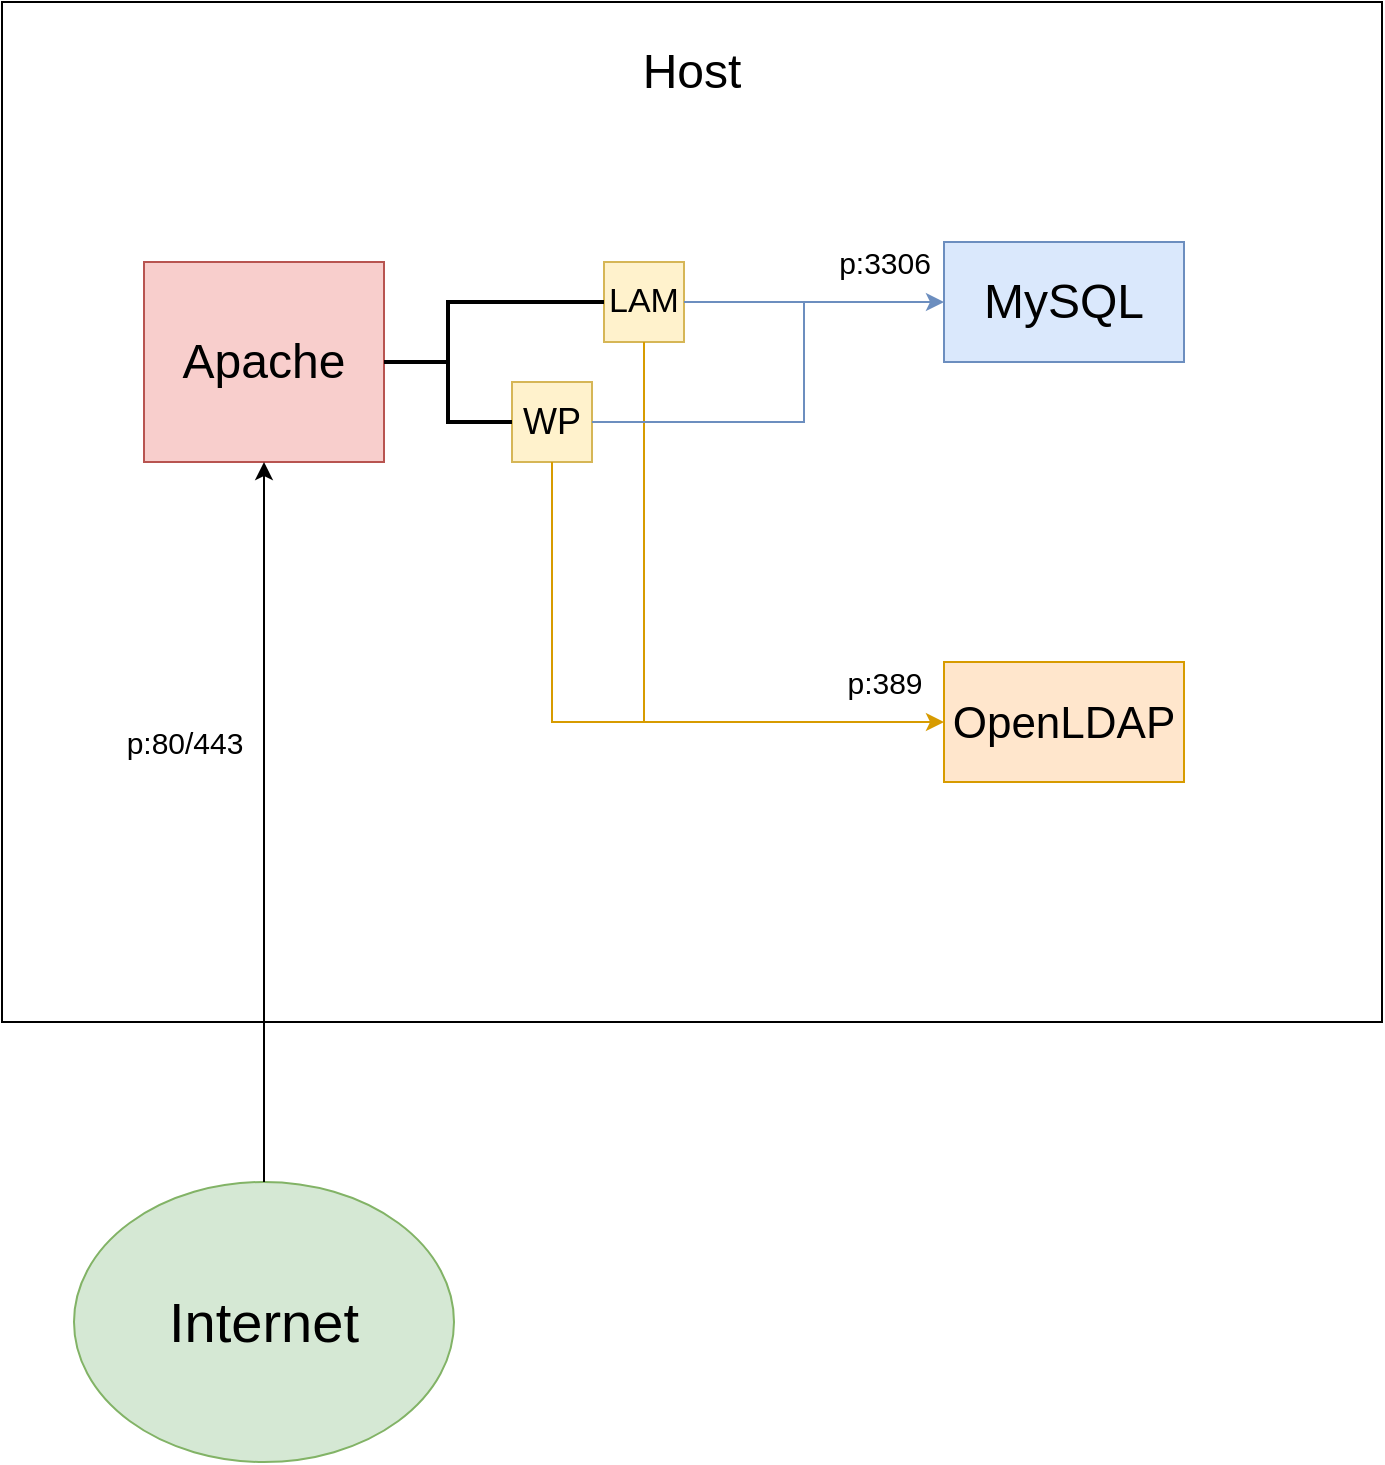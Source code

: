 <mxfile version="22.1.22" type="device">
  <diagram id="C5RBs43oDa-KdzZeNtuy" name="Page-1">
    <mxGraphModel dx="2954" dy="1134" grid="1" gridSize="10" guides="1" tooltips="1" connect="1" arrows="1" fold="1" page="1" pageScale="1" pageWidth="827" pageHeight="1169" math="0" shadow="0">
      <root>
        <mxCell id="WIyWlLk6GJQsqaUBKTNV-0" />
        <mxCell id="WIyWlLk6GJQsqaUBKTNV-1" parent="WIyWlLk6GJQsqaUBKTNV-0" />
        <mxCell id="fDoWqqoHtU6u6N5VrsDu-0" value="" style="rounded=0;whiteSpace=wrap;html=1;fontFamily=Verdana;fontSize=24;align=center;movable=0;resizable=0;rotatable=0;deletable=0;editable=0;locked=1;connectable=0;" vertex="1" parent="WIyWlLk6GJQsqaUBKTNV-1">
          <mxGeometry x="69" y="50" width="690" height="510" as="geometry" />
        </mxCell>
        <mxCell id="fDoWqqoHtU6u6N5VrsDu-2" value="Host" style="rounded=0;whiteSpace=wrap;html=1;strokeColor=none;fontFamily=Helvetica;fontSize=24;" vertex="1" parent="WIyWlLk6GJQsqaUBKTNV-1">
          <mxGeometry x="364" y="60" width="100" height="50" as="geometry" />
        </mxCell>
        <mxCell id="fDoWqqoHtU6u6N5VrsDu-3" value="Apache" style="rounded=0;whiteSpace=wrap;html=1;fontFamily=Helvetica;fontSize=24;fillColor=#f8cecc;strokeColor=#b85450;" vertex="1" parent="WIyWlLk6GJQsqaUBKTNV-1">
          <mxGeometry x="140" y="180" width="120" height="100" as="geometry" />
        </mxCell>
        <mxCell id="fDoWqqoHtU6u6N5VrsDu-4" value="MySQL" style="rounded=0;whiteSpace=wrap;html=1;fontSize=24;fillColor=#dae8fc;strokeColor=#6c8ebf;" vertex="1" parent="WIyWlLk6GJQsqaUBKTNV-1">
          <mxGeometry x="540" y="170" width="120" height="60" as="geometry" />
        </mxCell>
        <mxCell id="fDoWqqoHtU6u6N5VrsDu-5" value="&lt;font style=&quot;font-size: 22px;&quot;&gt;OpenLDAP&lt;/font&gt;" style="rounded=0;whiteSpace=wrap;html=1;fontSize=24;fillColor=#ffe6cc;strokeColor=#d79b00;" vertex="1" parent="WIyWlLk6GJQsqaUBKTNV-1">
          <mxGeometry x="540" y="380" width="120" height="60" as="geometry" />
        </mxCell>
        <mxCell id="fDoWqqoHtU6u6N5VrsDu-6" value="&lt;font style=&quot;font-size: 17px;&quot;&gt;LAM&lt;/font&gt;" style="rounded=0;whiteSpace=wrap;html=1;fillColor=#fff2cc;strokeColor=#d6b656;" vertex="1" parent="WIyWlLk6GJQsqaUBKTNV-1">
          <mxGeometry x="370" y="180" width="40" height="40" as="geometry" />
        </mxCell>
        <mxCell id="fDoWqqoHtU6u6N5VrsDu-7" value="&lt;font style=&quot;font-size: 18px;&quot;&gt;WP&lt;/font&gt;" style="rounded=0;whiteSpace=wrap;html=1;fillColor=#fff2cc;strokeColor=#d6b656;" vertex="1" parent="WIyWlLk6GJQsqaUBKTNV-1">
          <mxGeometry x="324" y="240" width="40" height="40" as="geometry" />
        </mxCell>
        <mxCell id="fDoWqqoHtU6u6N5VrsDu-8" value="&lt;font style=&quot;font-size: 28px;&quot;&gt;Internet&lt;/font&gt;" style="ellipse;whiteSpace=wrap;html=1;fillColor=#d5e8d4;strokeColor=#82b366;" vertex="1" parent="WIyWlLk6GJQsqaUBKTNV-1">
          <mxGeometry x="105" y="640" width="190" height="140" as="geometry" />
        </mxCell>
        <mxCell id="fDoWqqoHtU6u6N5VrsDu-9" value="" style="strokeWidth=2;html=1;shape=mxgraph.flowchart.annotation_2;align=left;labelPosition=right;pointerEvents=1;" vertex="1" parent="WIyWlLk6GJQsqaUBKTNV-1">
          <mxGeometry x="260" y="200" width="64" height="60" as="geometry" />
        </mxCell>
        <mxCell id="fDoWqqoHtU6u6N5VrsDu-10" value="&lt;font style=&quot;font-size: 15px;&quot;&gt;p:389&lt;/font&gt;" style="endArrow=classic;html=1;rounded=0;fillColor=#ffe6cc;strokeColor=#d79b00;" edge="1" parent="WIyWlLk6GJQsqaUBKTNV-1" source="fDoWqqoHtU6u6N5VrsDu-7" target="fDoWqqoHtU6u6N5VrsDu-5">
          <mxGeometry x="0.816" y="20" width="50" height="50" relative="1" as="geometry">
            <mxPoint x="460" y="450" as="sourcePoint" />
            <mxPoint x="510" y="400" as="targetPoint" />
            <Array as="points">
              <mxPoint x="344" y="410" />
            </Array>
            <mxPoint as="offset" />
          </mxGeometry>
        </mxCell>
        <mxCell id="fDoWqqoHtU6u6N5VrsDu-12" value="&lt;font style=&quot;font-size: 15px;&quot;&gt;p:3306&lt;/font&gt;" style="endArrow=classic;html=1;rounded=0;fillColor=#dae8fc;strokeColor=#6c8ebf;" edge="1" parent="WIyWlLk6GJQsqaUBKTNV-1" source="fDoWqqoHtU6u6N5VrsDu-6" target="fDoWqqoHtU6u6N5VrsDu-4">
          <mxGeometry x="0.538" y="20" width="50" height="50" relative="1" as="geometry">
            <mxPoint x="460" y="450" as="sourcePoint" />
            <mxPoint x="510" y="400" as="targetPoint" />
            <mxPoint as="offset" />
          </mxGeometry>
        </mxCell>
        <mxCell id="fDoWqqoHtU6u6N5VrsDu-13" value="&lt;font style=&quot;font-size: 15px;&quot;&gt;p:80/443&lt;/font&gt;" style="endArrow=classic;html=1;rounded=0;" edge="1" parent="WIyWlLk6GJQsqaUBKTNV-1" source="fDoWqqoHtU6u6N5VrsDu-8" target="fDoWqqoHtU6u6N5VrsDu-3">
          <mxGeometry x="0.222" y="40" width="50" height="50" relative="1" as="geometry">
            <mxPoint x="460" y="450" as="sourcePoint" />
            <mxPoint x="510" y="400" as="targetPoint" />
            <mxPoint as="offset" />
          </mxGeometry>
        </mxCell>
        <mxCell id="fDoWqqoHtU6u6N5VrsDu-15" value="" style="line;strokeWidth=2;html=1;" vertex="1" parent="WIyWlLk6GJQsqaUBKTNV-1">
          <mxGeometry x="314" y="195" width="56" height="10" as="geometry" />
        </mxCell>
        <mxCell id="fDoWqqoHtU6u6N5VrsDu-17" value="" style="endArrow=none;html=1;rounded=0;entryX=0.5;entryY=1;entryDx=0;entryDy=0;fillColor=#ffe6cc;strokeColor=#d79b00;" edge="1" parent="WIyWlLk6GJQsqaUBKTNV-1" target="fDoWqqoHtU6u6N5VrsDu-6">
          <mxGeometry width="50" height="50" relative="1" as="geometry">
            <mxPoint x="390" y="410" as="sourcePoint" />
            <mxPoint x="510" y="400" as="targetPoint" />
          </mxGeometry>
        </mxCell>
        <mxCell id="fDoWqqoHtU6u6N5VrsDu-18" value="" style="endArrow=none;html=1;rounded=0;entryX=1;entryY=0.5;entryDx=0;entryDy=0;fillColor=#dae8fc;strokeColor=#6c8ebf;" edge="1" parent="WIyWlLk6GJQsqaUBKTNV-1" target="fDoWqqoHtU6u6N5VrsDu-7">
          <mxGeometry width="50" height="50" relative="1" as="geometry">
            <mxPoint x="470" y="200" as="sourcePoint" />
            <mxPoint x="510" y="400" as="targetPoint" />
            <Array as="points">
              <mxPoint x="470" y="260" />
            </Array>
          </mxGeometry>
        </mxCell>
      </root>
    </mxGraphModel>
  </diagram>
</mxfile>
